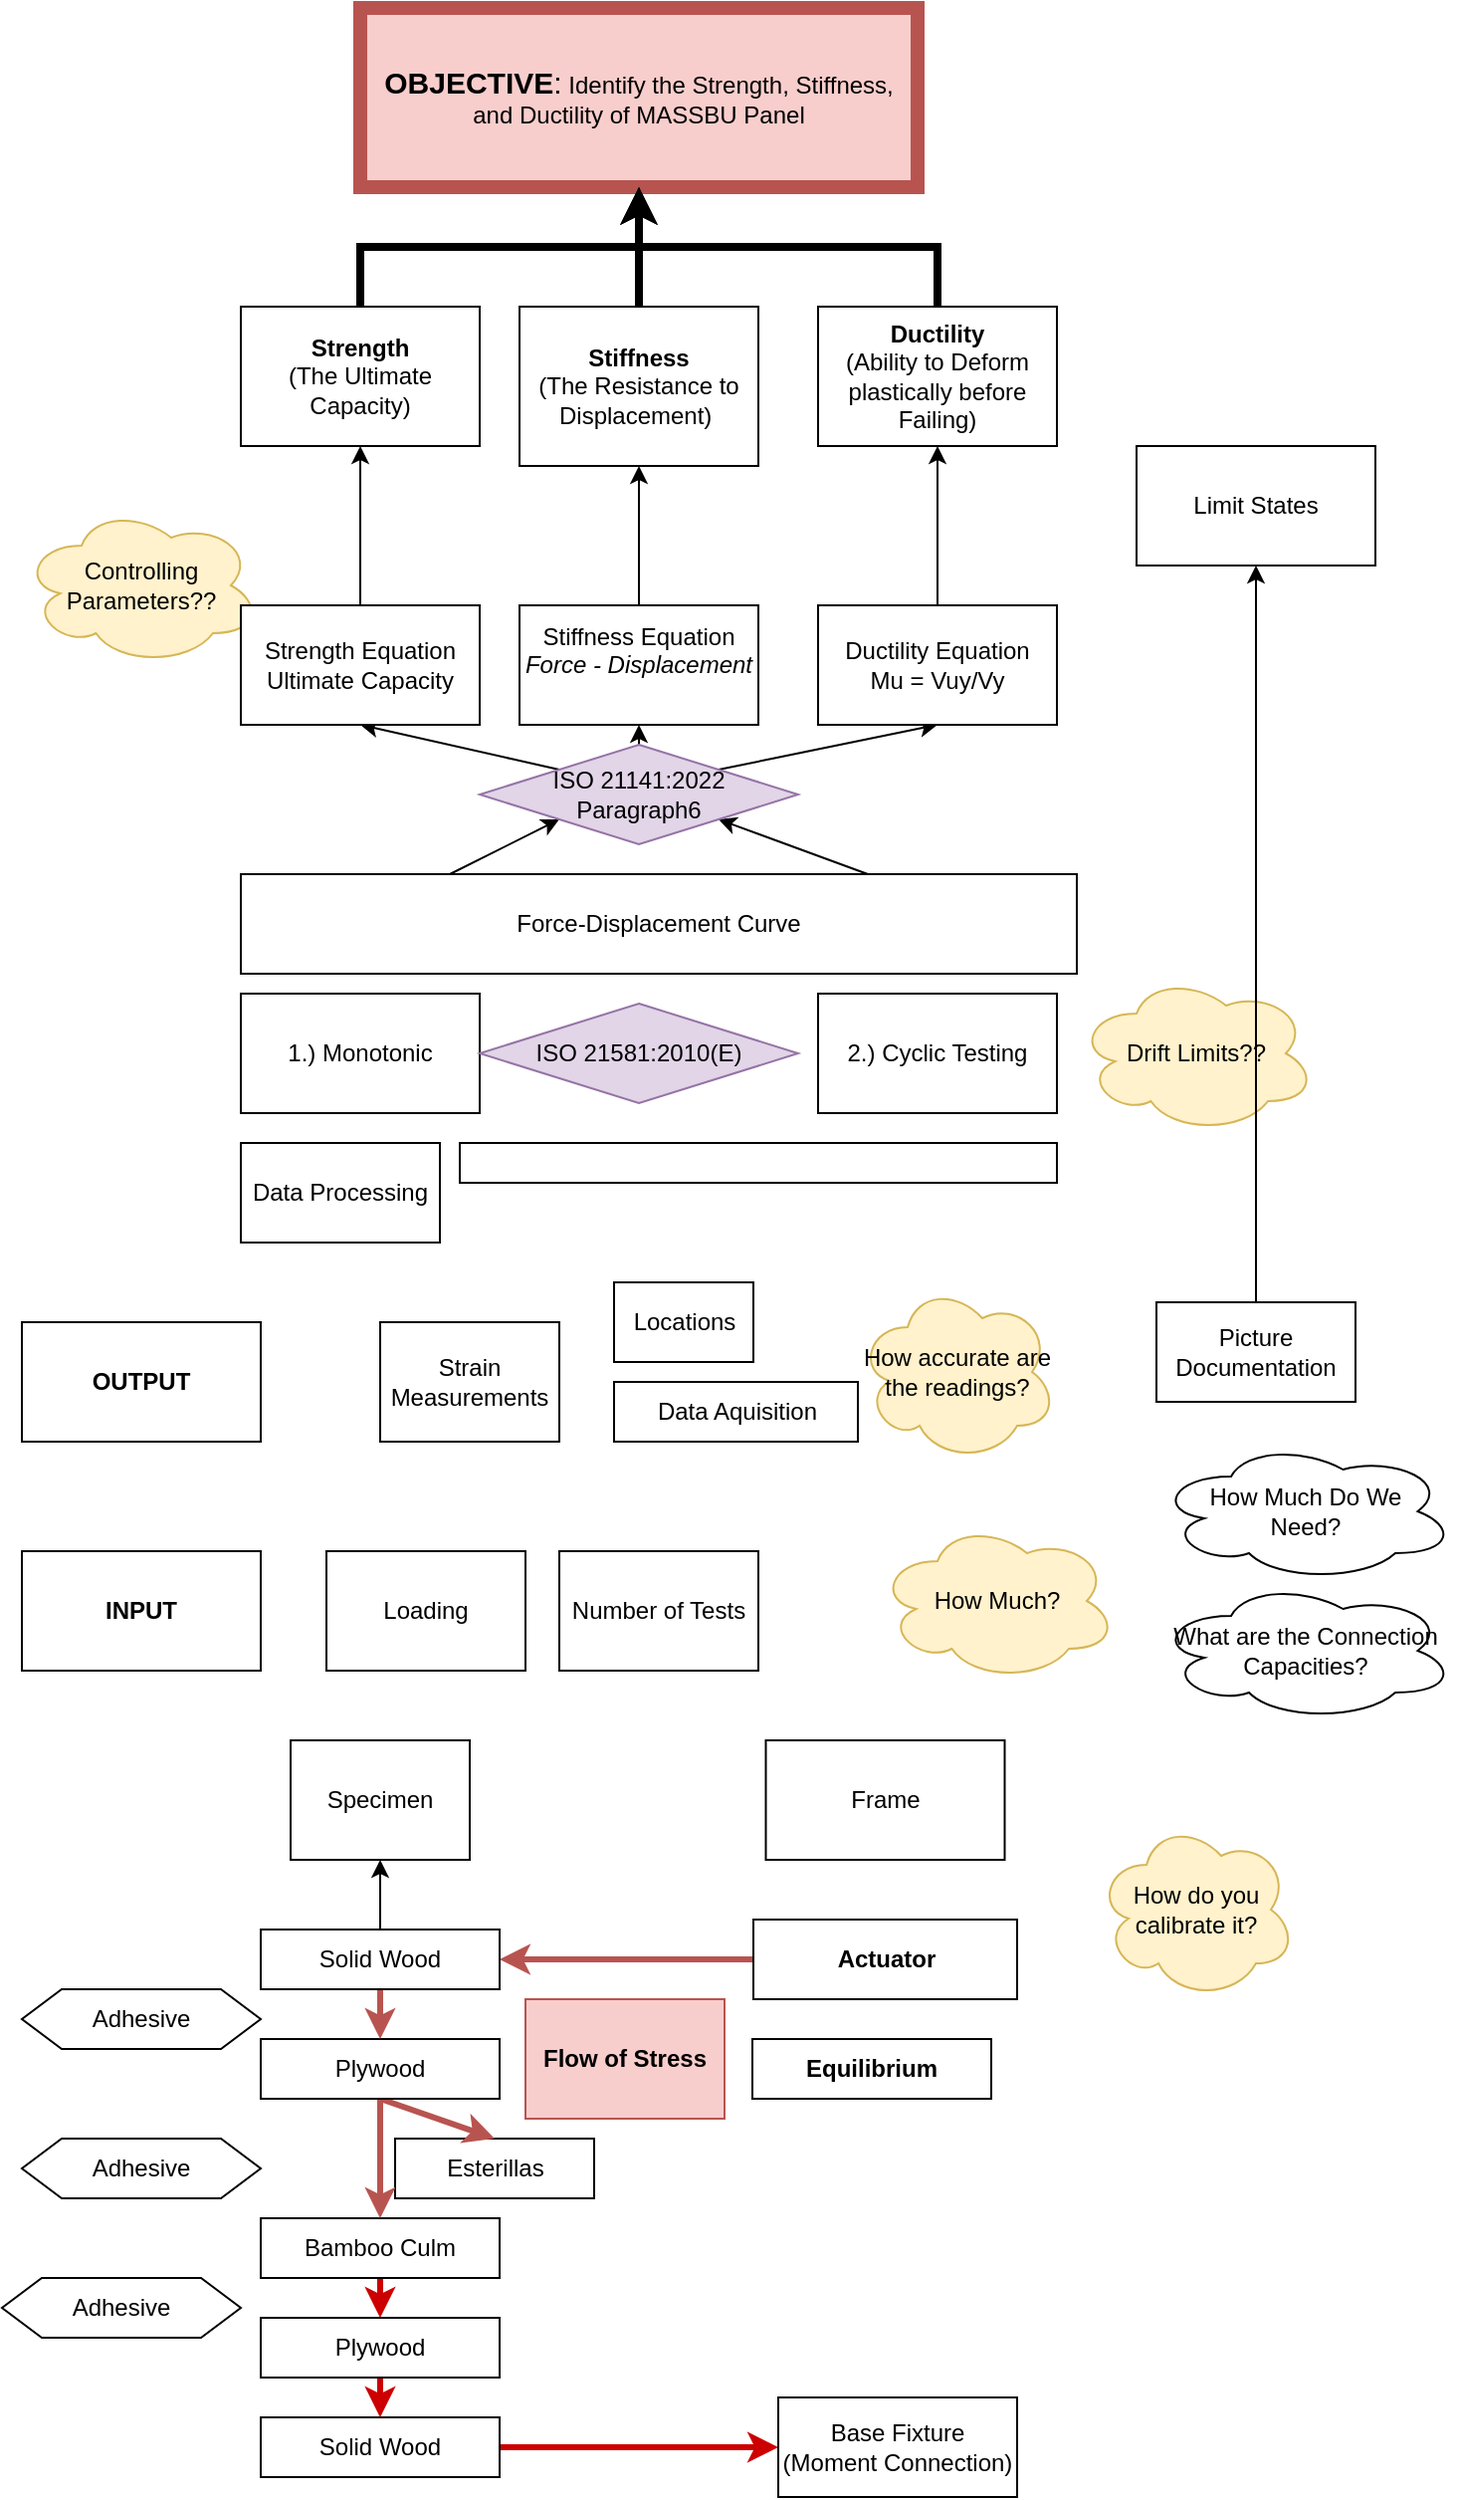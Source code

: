 <mxfile version="26.0.16">
  <diagram id="prtHgNgQTEPvFCAcTncT" name="Page-1">
    <mxGraphModel dx="1621" dy="472" grid="1" gridSize="10" guides="1" tooltips="1" connect="1" arrows="1" fold="1" page="1" pageScale="1" pageWidth="827" pageHeight="1169" math="0" shadow="0">
      <root>
        <mxCell id="0" />
        <mxCell id="1" parent="0" />
        <mxCell id="FZWcAyS96nI4NnQCvx1--2" value="&lt;font style=&quot;font-size: 15px;&quot;&gt;&lt;b style=&quot;&quot;&gt;OBJECTIVE&lt;/b&gt;:&lt;/font&gt; Identify the Strength, Stiffness, and Ductility of MASSBU Panel" style="rounded=0;whiteSpace=wrap;html=1;fillColor=#f8cecc;strokeColor=#b85450;strokeWidth=7;" vertex="1" parent="1">
          <mxGeometry x="170" y="10" width="280" height="90" as="geometry" />
        </mxCell>
        <mxCell id="FZWcAyS96nI4NnQCvx1--12" style="edgeStyle=orthogonalEdgeStyle;rounded=0;orthogonalLoop=1;jettySize=auto;html=1;exitX=0.5;exitY=0;exitDx=0;exitDy=0;strokeWidth=4;entryX=0.5;entryY=1;entryDx=0;entryDy=0;" edge="1" parent="1" source="FZWcAyS96nI4NnQCvx1--3" target="FZWcAyS96nI4NnQCvx1--2">
          <mxGeometry relative="1" as="geometry">
            <mxPoint x="300" y="100" as="targetPoint" />
          </mxGeometry>
        </mxCell>
        <mxCell id="FZWcAyS96nI4NnQCvx1--3" value="&lt;b&gt;Strength&lt;/b&gt;&lt;div&gt;(The Ultimate Capacity)&lt;/div&gt;" style="rounded=0;whiteSpace=wrap;html=1;" vertex="1" parent="1">
          <mxGeometry x="110" y="160" width="120" height="70" as="geometry" />
        </mxCell>
        <mxCell id="FZWcAyS96nI4NnQCvx1--13" style="edgeStyle=orthogonalEdgeStyle;rounded=0;orthogonalLoop=1;jettySize=auto;html=1;exitX=0.5;exitY=0;exitDx=0;exitDy=0;entryX=0.5;entryY=1;entryDx=0;entryDy=0;strokeWidth=4;" edge="1" parent="1" source="FZWcAyS96nI4NnQCvx1--4" target="FZWcAyS96nI4NnQCvx1--2">
          <mxGeometry relative="1" as="geometry">
            <mxPoint x="280" y="110" as="targetPoint" />
          </mxGeometry>
        </mxCell>
        <mxCell id="FZWcAyS96nI4NnQCvx1--4" value="&lt;b&gt;Stiffness&lt;/b&gt;&lt;div&gt;(The Resistance to Displacement)&amp;nbsp;&lt;/div&gt;" style="rounded=0;whiteSpace=wrap;html=1;" vertex="1" parent="1">
          <mxGeometry x="250" y="160" width="120" height="80" as="geometry" />
        </mxCell>
        <mxCell id="FZWcAyS96nI4NnQCvx1--14" style="edgeStyle=orthogonalEdgeStyle;rounded=0;orthogonalLoop=1;jettySize=auto;html=1;exitX=0.5;exitY=0;exitDx=0;exitDy=0;entryX=0.5;entryY=1;entryDx=0;entryDy=0;strokeWidth=4;" edge="1" parent="1" source="FZWcAyS96nI4NnQCvx1--5" target="FZWcAyS96nI4NnQCvx1--2">
          <mxGeometry relative="1" as="geometry">
            <mxPoint x="280" y="110" as="targetPoint" />
          </mxGeometry>
        </mxCell>
        <mxCell id="FZWcAyS96nI4NnQCvx1--5" value="&lt;b&gt;Ductility&lt;/b&gt;&lt;div&gt;(Ability to Deform plastically before Failing)&lt;/div&gt;" style="rounded=0;whiteSpace=wrap;html=1;" vertex="1" parent="1">
          <mxGeometry x="400" y="160" width="120" height="70" as="geometry" />
        </mxCell>
        <mxCell id="FZWcAyS96nI4NnQCvx1--9" value="Controlling Parameters??" style="ellipse;shape=cloud;whiteSpace=wrap;html=1;fillColor=#fff2cc;strokeColor=#d6b656;" vertex="1" parent="1">
          <mxGeometry y="260" width="120" height="80" as="geometry" />
        </mxCell>
        <mxCell id="FZWcAyS96nI4NnQCvx1--11" value="Limit States" style="rounded=0;whiteSpace=wrap;html=1;" vertex="1" parent="1">
          <mxGeometry x="560" y="230" width="120" height="60" as="geometry" />
        </mxCell>
        <mxCell id="FZWcAyS96nI4NnQCvx1--26" style="rounded=0;orthogonalLoop=1;jettySize=auto;html=1;exitX=0.25;exitY=0;exitDx=0;exitDy=0;entryX=0;entryY=1;entryDx=0;entryDy=0;" edge="1" parent="1" source="FZWcAyS96nI4NnQCvx1--15" target="FZWcAyS96nI4NnQCvx1--22">
          <mxGeometry relative="1" as="geometry" />
        </mxCell>
        <mxCell id="FZWcAyS96nI4NnQCvx1--28" style="rounded=0;orthogonalLoop=1;jettySize=auto;html=1;exitX=0.75;exitY=0;exitDx=0;exitDy=0;entryX=1;entryY=1;entryDx=0;entryDy=0;" edge="1" parent="1" source="FZWcAyS96nI4NnQCvx1--15" target="FZWcAyS96nI4NnQCvx1--22">
          <mxGeometry relative="1" as="geometry" />
        </mxCell>
        <mxCell id="FZWcAyS96nI4NnQCvx1--15" value="Force-Displacement Curve" style="rounded=0;whiteSpace=wrap;html=1;" vertex="1" parent="1">
          <mxGeometry x="110" y="445" width="420" height="50" as="geometry" />
        </mxCell>
        <mxCell id="FZWcAyS96nI4NnQCvx1--16" value="1.) Monotonic" style="rounded=0;whiteSpace=wrap;html=1;" vertex="1" parent="1">
          <mxGeometry x="110" y="505" width="120" height="60" as="geometry" />
        </mxCell>
        <mxCell id="FZWcAyS96nI4NnQCvx1--17" value="2.) Cyclic Testing" style="rounded=0;whiteSpace=wrap;html=1;" vertex="1" parent="1">
          <mxGeometry x="400" y="505" width="120" height="60" as="geometry" />
        </mxCell>
        <mxCell id="FZWcAyS96nI4NnQCvx1--20" value="Drift Limits??" style="ellipse;shape=cloud;whiteSpace=wrap;html=1;fillColor=#fff2cc;strokeColor=#d6b656;" vertex="1" parent="1">
          <mxGeometry x="530" y="495" width="120" height="80" as="geometry" />
        </mxCell>
        <mxCell id="FZWcAyS96nI4NnQCvx1--21" value="ISO 21581:2010(E)" style="rhombus;whiteSpace=wrap;html=1;fillColor=#e1d5e7;strokeColor=#9673a6;" vertex="1" parent="1">
          <mxGeometry x="230" y="510" width="160" height="50" as="geometry" />
        </mxCell>
        <mxCell id="FZWcAyS96nI4NnQCvx1--27" style="rounded=0;orthogonalLoop=1;jettySize=auto;html=1;exitX=0;exitY=0;exitDx=0;exitDy=0;entryX=0.5;entryY=1;entryDx=0;entryDy=0;" edge="1" parent="1" source="FZWcAyS96nI4NnQCvx1--22" target="FZWcAyS96nI4NnQCvx1--23">
          <mxGeometry relative="1" as="geometry">
            <mxPoint x="270.0" y="382.5" as="sourcePoint" />
          </mxGeometry>
        </mxCell>
        <mxCell id="FZWcAyS96nI4NnQCvx1--29" style="rounded=0;orthogonalLoop=1;jettySize=auto;html=1;exitX=1;exitY=0;exitDx=0;exitDy=0;entryX=0.5;entryY=1;entryDx=0;entryDy=0;" edge="1" parent="1" source="FZWcAyS96nI4NnQCvx1--22" target="FZWcAyS96nI4NnQCvx1--25">
          <mxGeometry relative="1" as="geometry">
            <mxPoint x="350.0" y="382.5" as="sourcePoint" />
          </mxGeometry>
        </mxCell>
        <mxCell id="FZWcAyS96nI4NnQCvx1--34" style="edgeStyle=orthogonalEdgeStyle;rounded=0;orthogonalLoop=1;jettySize=auto;html=1;exitX=0.5;exitY=0;exitDx=0;exitDy=0;entryX=0.5;entryY=1;entryDx=0;entryDy=0;" edge="1" parent="1" source="FZWcAyS96nI4NnQCvx1--22" target="FZWcAyS96nI4NnQCvx1--24">
          <mxGeometry relative="1" as="geometry" />
        </mxCell>
        <mxCell id="FZWcAyS96nI4NnQCvx1--22" value="ISO 21141:2022&lt;div&gt;Paragraph6&lt;/div&gt;" style="rhombus;whiteSpace=wrap;html=1;fillColor=#e1d5e7;strokeColor=#9673a6;" vertex="1" parent="1">
          <mxGeometry x="230" y="380" width="160" height="50" as="geometry" />
        </mxCell>
        <mxCell id="FZWcAyS96nI4NnQCvx1--30" style="edgeStyle=orthogonalEdgeStyle;rounded=0;orthogonalLoop=1;jettySize=auto;html=1;exitX=0.5;exitY=0;exitDx=0;exitDy=0;entryX=0.5;entryY=1;entryDx=0;entryDy=0;" edge="1" parent="1" source="FZWcAyS96nI4NnQCvx1--23" target="FZWcAyS96nI4NnQCvx1--3">
          <mxGeometry relative="1" as="geometry" />
        </mxCell>
        <mxCell id="FZWcAyS96nI4NnQCvx1--23" value="Strength Equation&lt;div&gt;Ultimate Capacity&lt;/div&gt;" style="rounded=0;whiteSpace=wrap;html=1;" vertex="1" parent="1">
          <mxGeometry x="110" y="310" width="120" height="60" as="geometry" />
        </mxCell>
        <mxCell id="FZWcAyS96nI4NnQCvx1--32" style="edgeStyle=orthogonalEdgeStyle;rounded=0;orthogonalLoop=1;jettySize=auto;html=1;exitX=0.5;exitY=0;exitDx=0;exitDy=0;entryX=0.5;entryY=1;entryDx=0;entryDy=0;" edge="1" parent="1" source="FZWcAyS96nI4NnQCvx1--24" target="FZWcAyS96nI4NnQCvx1--4">
          <mxGeometry relative="1" as="geometry" />
        </mxCell>
        <mxCell id="FZWcAyS96nI4NnQCvx1--24" value="Stiffness Equation&lt;div&gt;&lt;i&gt;Force - Displacement&lt;br&gt;&lt;/i&gt;&lt;div&gt;&lt;br&gt;&lt;/div&gt;&lt;/div&gt;" style="rounded=0;whiteSpace=wrap;html=1;" vertex="1" parent="1">
          <mxGeometry x="250" y="310" width="120" height="60" as="geometry" />
        </mxCell>
        <mxCell id="FZWcAyS96nI4NnQCvx1--33" style="edgeStyle=orthogonalEdgeStyle;rounded=0;orthogonalLoop=1;jettySize=auto;html=1;exitX=0.5;exitY=0;exitDx=0;exitDy=0;entryX=0.5;entryY=1;entryDx=0;entryDy=0;" edge="1" parent="1" source="FZWcAyS96nI4NnQCvx1--25" target="FZWcAyS96nI4NnQCvx1--5">
          <mxGeometry relative="1" as="geometry" />
        </mxCell>
        <mxCell id="FZWcAyS96nI4NnQCvx1--25" value="Ductility Equation&lt;div&gt;Mu = Vuy/Vy&lt;/div&gt;" style="rounded=0;whiteSpace=wrap;html=1;" vertex="1" parent="1">
          <mxGeometry x="400" y="310" width="120" height="60" as="geometry" />
        </mxCell>
        <mxCell id="FZWcAyS96nI4NnQCvx1--35" value="Specimen" style="rounded=0;whiteSpace=wrap;html=1;" vertex="1" parent="1">
          <mxGeometry x="135" y="880" width="90" height="60" as="geometry" />
        </mxCell>
        <mxCell id="FZWcAyS96nI4NnQCvx1--36" value="Strain Measurements" style="rounded=0;whiteSpace=wrap;html=1;" vertex="1" parent="1">
          <mxGeometry x="180" y="670" width="90" height="60" as="geometry" />
        </mxCell>
        <mxCell id="FZWcAyS96nI4NnQCvx1--37" value="Locations" style="whiteSpace=wrap;html=1;" vertex="1" parent="1">
          <mxGeometry x="297.5" y="650" width="70" height="40" as="geometry" />
        </mxCell>
        <mxCell id="FZWcAyS96nI4NnQCvx1--39" value="Data Aquisition" style="whiteSpace=wrap;html=1;" vertex="1" parent="1">
          <mxGeometry x="297.5" y="700" width="122.5" height="30" as="geometry" />
        </mxCell>
        <mxCell id="FZWcAyS96nI4NnQCvx1--40" value="Data Processing" style="whiteSpace=wrap;html=1;" vertex="1" parent="1">
          <mxGeometry x="110" y="580" width="100" height="50" as="geometry" />
        </mxCell>
        <mxCell id="FZWcAyS96nI4NnQCvx1--41" value="" style="whiteSpace=wrap;html=1;" vertex="1" parent="1">
          <mxGeometry x="220" y="580" width="300" height="20" as="geometry" />
        </mxCell>
        <mxCell id="FZWcAyS96nI4NnQCvx1--42" value="Picture Documentation" style="whiteSpace=wrap;html=1;" vertex="1" parent="1">
          <mxGeometry x="570" y="660" width="100" height="50" as="geometry" />
        </mxCell>
        <mxCell id="FZWcAyS96nI4NnQCvx1--43" style="edgeStyle=orthogonalEdgeStyle;rounded=0;orthogonalLoop=1;jettySize=auto;html=1;exitX=0.5;exitY=0;exitDx=0;exitDy=0;entryX=0.5;entryY=1;entryDx=0;entryDy=0;" edge="1" parent="1" source="FZWcAyS96nI4NnQCvx1--42" target="FZWcAyS96nI4NnQCvx1--11">
          <mxGeometry relative="1" as="geometry" />
        </mxCell>
        <mxCell id="FZWcAyS96nI4NnQCvx1--44" value="Loading" style="rounded=0;whiteSpace=wrap;html=1;" vertex="1" parent="1">
          <mxGeometry x="153" y="785" width="100" height="60" as="geometry" />
        </mxCell>
        <mxCell id="FZWcAyS96nI4NnQCvx1--45" value="Frame" style="whiteSpace=wrap;html=1;" vertex="1" parent="1">
          <mxGeometry x="373.75" y="880" width="120" height="60" as="geometry" />
        </mxCell>
        <mxCell id="FZWcAyS96nI4NnQCvx1--69" style="edgeStyle=orthogonalEdgeStyle;rounded=0;orthogonalLoop=1;jettySize=auto;html=1;exitX=0;exitY=0.5;exitDx=0;exitDy=0;entryX=1;entryY=0.5;entryDx=0;entryDy=0;fillColor=#f8cecc;strokeColor=#b85450;strokeWidth=3;" edge="1" parent="1" source="FZWcAyS96nI4NnQCvx1--46" target="FZWcAyS96nI4NnQCvx1--68">
          <mxGeometry relative="1" as="geometry" />
        </mxCell>
        <mxCell id="FZWcAyS96nI4NnQCvx1--46" value="Actuator" style="whiteSpace=wrap;html=1;fontStyle=1" vertex="1" parent="1">
          <mxGeometry x="367.5" y="970" width="132.5" height="40" as="geometry" />
        </mxCell>
        <mxCell id="FZWcAyS96nI4NnQCvx1--48" value="&lt;b&gt;INPUT&lt;/b&gt;" style="whiteSpace=wrap;html=1;" vertex="1" parent="1">
          <mxGeometry y="785" width="120" height="60" as="geometry" />
        </mxCell>
        <mxCell id="FZWcAyS96nI4NnQCvx1--49" value="&lt;b&gt;OUTPUT&lt;/b&gt;" style="whiteSpace=wrap;html=1;" vertex="1" parent="1">
          <mxGeometry y="670" width="120" height="60" as="geometry" />
        </mxCell>
        <mxCell id="FZWcAyS96nI4NnQCvx1--52" value="How Much?" style="ellipse;shape=cloud;whiteSpace=wrap;html=1;fillColor=#fff2cc;strokeColor=#d6b656;" vertex="1" parent="1">
          <mxGeometry x="430" y="770" width="120" height="80" as="geometry" />
        </mxCell>
        <mxCell id="FZWcAyS96nI4NnQCvx1--76" style="edgeStyle=orthogonalEdgeStyle;rounded=0;orthogonalLoop=1;jettySize=auto;html=1;exitX=1;exitY=0.5;exitDx=0;exitDy=0;entryX=0;entryY=0.5;entryDx=0;entryDy=0;strokeColor=#CC0000;strokeWidth=3;" edge="1" parent="1" source="FZWcAyS96nI4NnQCvx1--53" target="FZWcAyS96nI4NnQCvx1--58">
          <mxGeometry relative="1" as="geometry" />
        </mxCell>
        <mxCell id="FZWcAyS96nI4NnQCvx1--53" value="Solid Wood" style="whiteSpace=wrap;html=1;" vertex="1" parent="1">
          <mxGeometry x="120" y="1220" width="120" height="30" as="geometry" />
        </mxCell>
        <mxCell id="FZWcAyS96nI4NnQCvx1--74" style="edgeStyle=orthogonalEdgeStyle;rounded=0;orthogonalLoop=1;jettySize=auto;html=1;exitX=0.5;exitY=1;exitDx=0;exitDy=0;entryX=0.5;entryY=0;entryDx=0;entryDy=0;strokeColor=#CC0000;strokeWidth=3;" edge="1" parent="1" source="FZWcAyS96nI4NnQCvx1--54" target="FZWcAyS96nI4NnQCvx1--55">
          <mxGeometry relative="1" as="geometry" />
        </mxCell>
        <mxCell id="FZWcAyS96nI4NnQCvx1--54" value="Bamboo Culm" style="whiteSpace=wrap;html=1;" vertex="1" parent="1">
          <mxGeometry x="120" y="1120" width="120" height="30" as="geometry" />
        </mxCell>
        <mxCell id="FZWcAyS96nI4NnQCvx1--75" style="edgeStyle=orthogonalEdgeStyle;rounded=0;orthogonalLoop=1;jettySize=auto;html=1;exitX=0.5;exitY=1;exitDx=0;exitDy=0;entryX=0.5;entryY=0;entryDx=0;entryDy=0;strokeColor=#CC0000;strokeWidth=3;" edge="1" parent="1" source="FZWcAyS96nI4NnQCvx1--55" target="FZWcAyS96nI4NnQCvx1--53">
          <mxGeometry relative="1" as="geometry" />
        </mxCell>
        <mxCell id="FZWcAyS96nI4NnQCvx1--55" value="Plywood" style="whiteSpace=wrap;html=1;" vertex="1" parent="1">
          <mxGeometry x="120" y="1170" width="120" height="30" as="geometry" />
        </mxCell>
        <mxCell id="FZWcAyS96nI4NnQCvx1--56" value="Esterillas" style="whiteSpace=wrap;html=1;" vertex="1" parent="1">
          <mxGeometry x="187.5" y="1080" width="100" height="30" as="geometry" />
        </mxCell>
        <mxCell id="FZWcAyS96nI4NnQCvx1--71" style="rounded=0;orthogonalLoop=1;jettySize=auto;html=1;exitX=0.5;exitY=1;exitDx=0;exitDy=0;entryX=0.5;entryY=0;entryDx=0;entryDy=0;fillColor=#f8cecc;strokeColor=#b85450;strokeWidth=3;" edge="1" parent="1" source="FZWcAyS96nI4NnQCvx1--57" target="FZWcAyS96nI4NnQCvx1--56">
          <mxGeometry relative="1" as="geometry" />
        </mxCell>
        <mxCell id="FZWcAyS96nI4NnQCvx1--72" style="edgeStyle=orthogonalEdgeStyle;rounded=0;orthogonalLoop=1;jettySize=auto;html=1;exitX=0.5;exitY=1;exitDx=0;exitDy=0;entryX=0.5;entryY=0;entryDx=0;entryDy=0;fillColor=#f8cecc;strokeColor=#b85450;strokeWidth=3;" edge="1" parent="1" source="FZWcAyS96nI4NnQCvx1--57" target="FZWcAyS96nI4NnQCvx1--54">
          <mxGeometry relative="1" as="geometry" />
        </mxCell>
        <mxCell id="FZWcAyS96nI4NnQCvx1--57" value="Plywood" style="whiteSpace=wrap;html=1;" vertex="1" parent="1">
          <mxGeometry x="120" y="1030" width="120" height="30" as="geometry" />
        </mxCell>
        <mxCell id="FZWcAyS96nI4NnQCvx1--58" value="Base Fixture&lt;div&gt;(Moment Connection)&lt;/div&gt;" style="whiteSpace=wrap;html=1;" vertex="1" parent="1">
          <mxGeometry x="380" y="1210" width="120" height="50" as="geometry" />
        </mxCell>
        <mxCell id="FZWcAyS96nI4NnQCvx1--61" value="Flow of Stress" style="whiteSpace=wrap;html=1;fontStyle=1;fillColor=#f8cecc;strokeColor=#b85450;" vertex="1" parent="1">
          <mxGeometry x="253" y="1010" width="100" height="60" as="geometry" />
        </mxCell>
        <mxCell id="FZWcAyS96nI4NnQCvx1--66" value="How do you calibrate it?" style="ellipse;shape=cloud;whiteSpace=wrap;html=1;fillColor=#fff2cc;strokeColor=#d6b656;" vertex="1" parent="1">
          <mxGeometry x="540" y="920" width="100" height="90" as="geometry" />
        </mxCell>
        <mxCell id="FZWcAyS96nI4NnQCvx1--67" value="How accurate are the readings?" style="ellipse;shape=cloud;whiteSpace=wrap;html=1;fillColor=#fff2cc;strokeColor=#d6b656;" vertex="1" parent="1">
          <mxGeometry x="420" y="650" width="100" height="90" as="geometry" />
        </mxCell>
        <mxCell id="FZWcAyS96nI4NnQCvx1--70" style="edgeStyle=orthogonalEdgeStyle;rounded=0;orthogonalLoop=1;jettySize=auto;html=1;exitX=0.5;exitY=1;exitDx=0;exitDy=0;entryX=0.5;entryY=0;entryDx=0;entryDy=0;fillColor=#f8cecc;strokeColor=#b85450;strokeWidth=3;" edge="1" parent="1" source="FZWcAyS96nI4NnQCvx1--68" target="FZWcAyS96nI4NnQCvx1--57">
          <mxGeometry relative="1" as="geometry" />
        </mxCell>
        <mxCell id="FZWcAyS96nI4NnQCvx1--87" style="edgeStyle=orthogonalEdgeStyle;rounded=0;orthogonalLoop=1;jettySize=auto;html=1;exitX=0.5;exitY=0;exitDx=0;exitDy=0;entryX=0.5;entryY=1;entryDx=0;entryDy=0;" edge="1" parent="1" source="FZWcAyS96nI4NnQCvx1--68" target="FZWcAyS96nI4NnQCvx1--35">
          <mxGeometry relative="1" as="geometry" />
        </mxCell>
        <mxCell id="FZWcAyS96nI4NnQCvx1--68" value="Solid Wood" style="whiteSpace=wrap;html=1;" vertex="1" parent="1">
          <mxGeometry x="120" y="975" width="120" height="30" as="geometry" />
        </mxCell>
        <mxCell id="FZWcAyS96nI4NnQCvx1--77" value="&lt;b&gt;Equilibrium&lt;/b&gt;" style="whiteSpace=wrap;html=1;" vertex="1" parent="1">
          <mxGeometry x="367" y="1030" width="120" height="30" as="geometry" />
        </mxCell>
        <mxCell id="FZWcAyS96nI4NnQCvx1--81" value="How Much Do We&lt;div&gt;Need?&lt;/div&gt;" style="ellipse;shape=cloud;whiteSpace=wrap;html=1;" vertex="1" parent="1">
          <mxGeometry x="570" y="730" width="150" height="70" as="geometry" />
        </mxCell>
        <mxCell id="FZWcAyS96nI4NnQCvx1--82" value="What are the Connection Capacities?" style="ellipse;shape=cloud;whiteSpace=wrap;html=1;" vertex="1" parent="1">
          <mxGeometry x="570" y="800" width="150" height="70" as="geometry" />
        </mxCell>
        <mxCell id="FZWcAyS96nI4NnQCvx1--84" value="Adhesive" style="shape=hexagon;perimeter=hexagonPerimeter2;whiteSpace=wrap;html=1;fixedSize=1;" vertex="1" parent="1">
          <mxGeometry y="1005" width="120" height="30" as="geometry" />
        </mxCell>
        <mxCell id="FZWcAyS96nI4NnQCvx1--85" value="Adhesive" style="shape=hexagon;perimeter=hexagonPerimeter2;whiteSpace=wrap;html=1;fixedSize=1;" vertex="1" parent="1">
          <mxGeometry y="1080" width="120" height="30" as="geometry" />
        </mxCell>
        <mxCell id="FZWcAyS96nI4NnQCvx1--86" value="Adhesive" style="shape=hexagon;perimeter=hexagonPerimeter2;whiteSpace=wrap;html=1;fixedSize=1;" vertex="1" parent="1">
          <mxGeometry x="-10" y="1150" width="120" height="30" as="geometry" />
        </mxCell>
        <mxCell id="FZWcAyS96nI4NnQCvx1--88" value="Number of Tests" style="rounded=0;whiteSpace=wrap;html=1;" vertex="1" parent="1">
          <mxGeometry x="270" y="785" width="100" height="60" as="geometry" />
        </mxCell>
      </root>
    </mxGraphModel>
  </diagram>
</mxfile>

